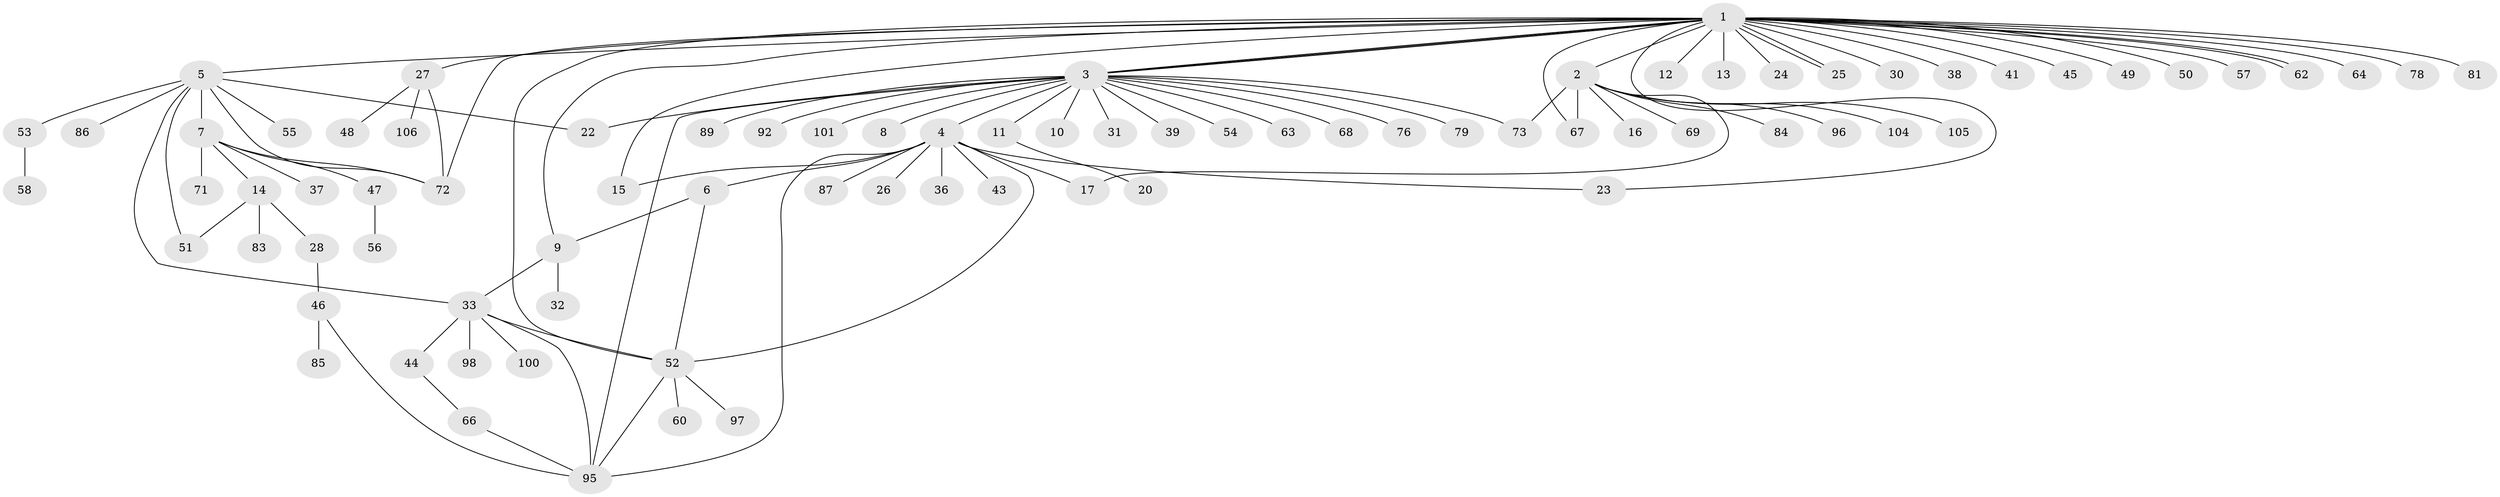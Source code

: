 // Generated by graph-tools (version 1.1) at 2025/23/03/03/25 07:23:55]
// undirected, 81 vertices, 104 edges
graph export_dot {
graph [start="1"]
  node [color=gray90,style=filled];
  1 [super="+61"];
  2 [super="+70"];
  3 [super="+88"];
  4 [super="+34"];
  5 [super="+19"];
  6;
  7 [super="+75"];
  8;
  9 [super="+42"];
  10;
  11;
  12;
  13;
  14 [super="+18"];
  15 [super="+59"];
  16 [super="+21"];
  17 [super="+29"];
  20;
  22;
  23 [super="+94"];
  24;
  25 [super="+65"];
  26;
  27 [super="+40"];
  28;
  30 [super="+103"];
  31 [super="+82"];
  32;
  33 [super="+35"];
  36;
  37;
  38;
  39;
  41;
  43 [super="+80"];
  44 [super="+91"];
  45;
  46 [super="+93"];
  47;
  48;
  49;
  50;
  51 [super="+99"];
  52 [super="+77"];
  53;
  54;
  55;
  56;
  57;
  58;
  60;
  62;
  63;
  64;
  66 [super="+74"];
  67;
  68;
  69;
  71 [super="+90"];
  72 [super="+102"];
  73;
  76;
  78;
  79;
  81;
  83;
  84;
  85;
  86;
  87;
  89;
  92;
  95;
  96;
  97;
  98;
  100;
  101;
  104;
  105;
  106;
  1 -- 2;
  1 -- 3 [weight=2];
  1 -- 3;
  1 -- 3;
  1 -- 5;
  1 -- 9;
  1 -- 12;
  1 -- 13;
  1 -- 15;
  1 -- 24;
  1 -- 25;
  1 -- 25;
  1 -- 27;
  1 -- 30;
  1 -- 38;
  1 -- 41;
  1 -- 45;
  1 -- 49;
  1 -- 50;
  1 -- 52 [weight=2];
  1 -- 57;
  1 -- 62;
  1 -- 62;
  1 -- 64;
  1 -- 67;
  1 -- 72;
  1 -- 78;
  1 -- 81;
  1 -- 23;
  2 -- 16;
  2 -- 67;
  2 -- 69;
  2 -- 84;
  2 -- 104;
  2 -- 96;
  2 -- 73;
  2 -- 105;
  2 -- 17;
  3 -- 4 [weight=3];
  3 -- 8;
  3 -- 10;
  3 -- 11;
  3 -- 22 [weight=2];
  3 -- 31;
  3 -- 39;
  3 -- 54;
  3 -- 63;
  3 -- 68;
  3 -- 73;
  3 -- 76;
  3 -- 79;
  3 -- 89;
  3 -- 92;
  3 -- 95;
  3 -- 101;
  4 -- 6;
  4 -- 17;
  4 -- 23;
  4 -- 26;
  4 -- 43;
  4 -- 87;
  4 -- 95;
  4 -- 15;
  4 -- 36;
  4 -- 52;
  5 -- 7;
  5 -- 22;
  5 -- 33;
  5 -- 51;
  5 -- 53;
  5 -- 55;
  5 -- 72;
  5 -- 86;
  6 -- 52;
  6 -- 9;
  7 -- 14;
  7 -- 37;
  7 -- 47;
  7 -- 71;
  7 -- 72;
  9 -- 32;
  9 -- 33;
  11 -- 20;
  14 -- 83;
  14 -- 51;
  14 -- 28;
  27 -- 48;
  27 -- 72;
  27 -- 106;
  28 -- 46;
  33 -- 44;
  33 -- 52;
  33 -- 95;
  33 -- 100;
  33 -- 98;
  44 -- 66;
  46 -- 85;
  46 -- 95;
  47 -- 56;
  52 -- 60;
  52 -- 95;
  52 -- 97;
  53 -- 58;
  66 -- 95;
}
